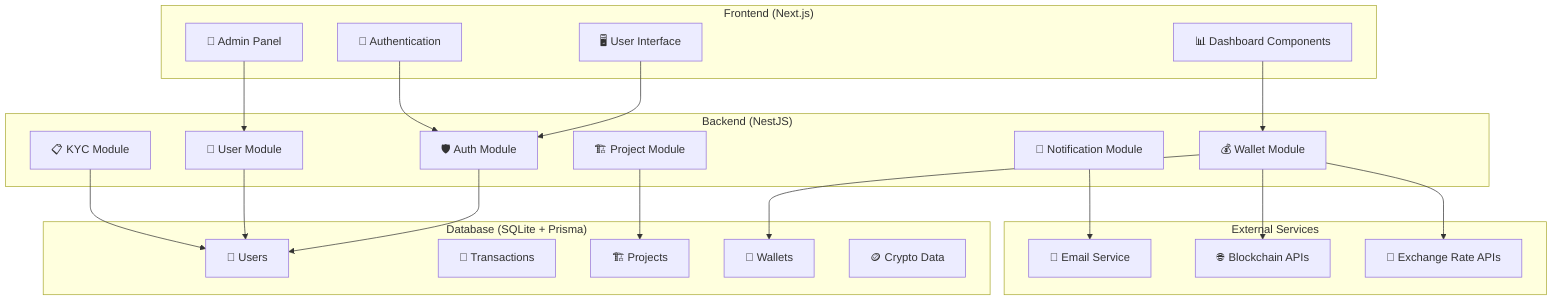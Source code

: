 flowchart TB
    subgraph "Frontend (Next.js)"
        A[🖥️ User Interface]
        B[📱 Admin Panel]
        C[🔐 Authentication]
        D[📊 Dashboard Components]
    end
    
    subgraph "Backend (NestJS)"
        E[🛡️ Auth Module]
        F[👤 User Module]
        G[💰 Wallet Module]
        H[🏗️ Project Module]
        I[📋 KYC Module]
        J[🔔 Notification Module]
    end
    
    subgraph "Database (SQLite + Prisma)"
        K[👥 Users]
        L[💸 Transactions]
        M[🏗️ Projects]
        N[👛 Wallets]
        O[🪙 Crypto Data]
    end
    
    subgraph "External Services"
        P[📧 Email Service]
        Q[🌐 Blockchain APIs]
        R[💱 Exchange Rate APIs]
    end
    
    A --> E
    B --> F
    C --> E
    D --> G
    
    E --> K
    F --> K
    G --> N
    H --> M
    I --> K
    J --> P
    
    G --> Q
    G --> R